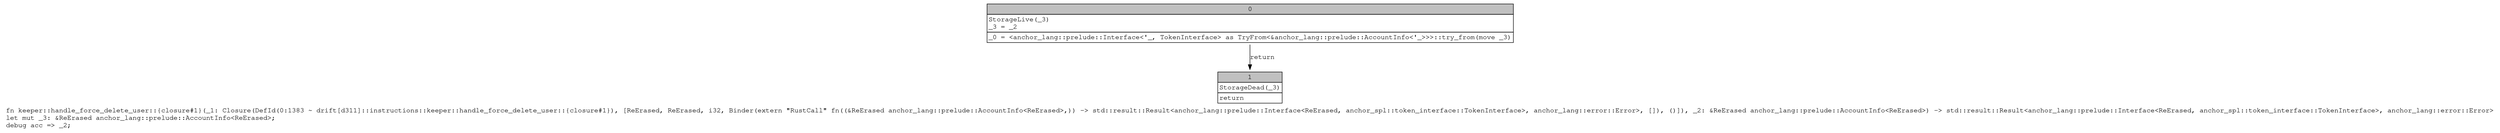 digraph Mir_0_1383 {
    graph [fontname="Courier, monospace"];
    node [fontname="Courier, monospace"];
    edge [fontname="Courier, monospace"];
    label=<fn keeper::handle_force_delete_user::{closure#1}(_1: Closure(DefId(0:1383 ~ drift[d311]::instructions::keeper::handle_force_delete_user::{closure#1}), [ReErased, ReErased, i32, Binder(extern &quot;RustCall&quot; fn((&amp;ReErased anchor_lang::prelude::AccountInfo&lt;ReErased&gt;,)) -&gt; std::result::Result&lt;anchor_lang::prelude::Interface&lt;ReErased, anchor_spl::token_interface::TokenInterface&gt;, anchor_lang::error::Error&gt;, []), ()]), _2: &amp;ReErased anchor_lang::prelude::AccountInfo&lt;ReErased&gt;) -&gt; std::result::Result&lt;anchor_lang::prelude::Interface&lt;ReErased, anchor_spl::token_interface::TokenInterface&gt;, anchor_lang::error::Error&gt;<br align="left"/>let mut _3: &amp;ReErased anchor_lang::prelude::AccountInfo&lt;ReErased&gt;;<br align="left"/>debug acc =&gt; _2;<br align="left"/>>;
    bb0__0_1383 [shape="none", label=<<table border="0" cellborder="1" cellspacing="0"><tr><td bgcolor="gray" align="center" colspan="1">0</td></tr><tr><td align="left" balign="left">StorageLive(_3)<br/>_3 = _2<br/></td></tr><tr><td align="left">_0 = &lt;anchor_lang::prelude::Interface&lt;'_, TokenInterface&gt; as TryFrom&lt;&amp;anchor_lang::prelude::AccountInfo&lt;'_&gt;&gt;&gt;::try_from(move _3)</td></tr></table>>];
    bb1__0_1383 [shape="none", label=<<table border="0" cellborder="1" cellspacing="0"><tr><td bgcolor="gray" align="center" colspan="1">1</td></tr><tr><td align="left" balign="left">StorageDead(_3)<br/></td></tr><tr><td align="left">return</td></tr></table>>];
    bb0__0_1383 -> bb1__0_1383 [label="return"];
}
